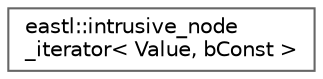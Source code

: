 digraph "类继承关系图"
{
 // LATEX_PDF_SIZE
  bgcolor="transparent";
  edge [fontname=Helvetica,fontsize=10,labelfontname=Helvetica,labelfontsize=10];
  node [fontname=Helvetica,fontsize=10,shape=box,height=0.2,width=0.4];
  rankdir="LR";
  Node0 [id="Node000000",label="eastl::intrusive_node\l_iterator\< Value, bConst \>",height=0.2,width=0.4,color="grey40", fillcolor="white", style="filled",URL="$structeastl_1_1intrusive__node__iterator.html",tooltip=" "];
}
